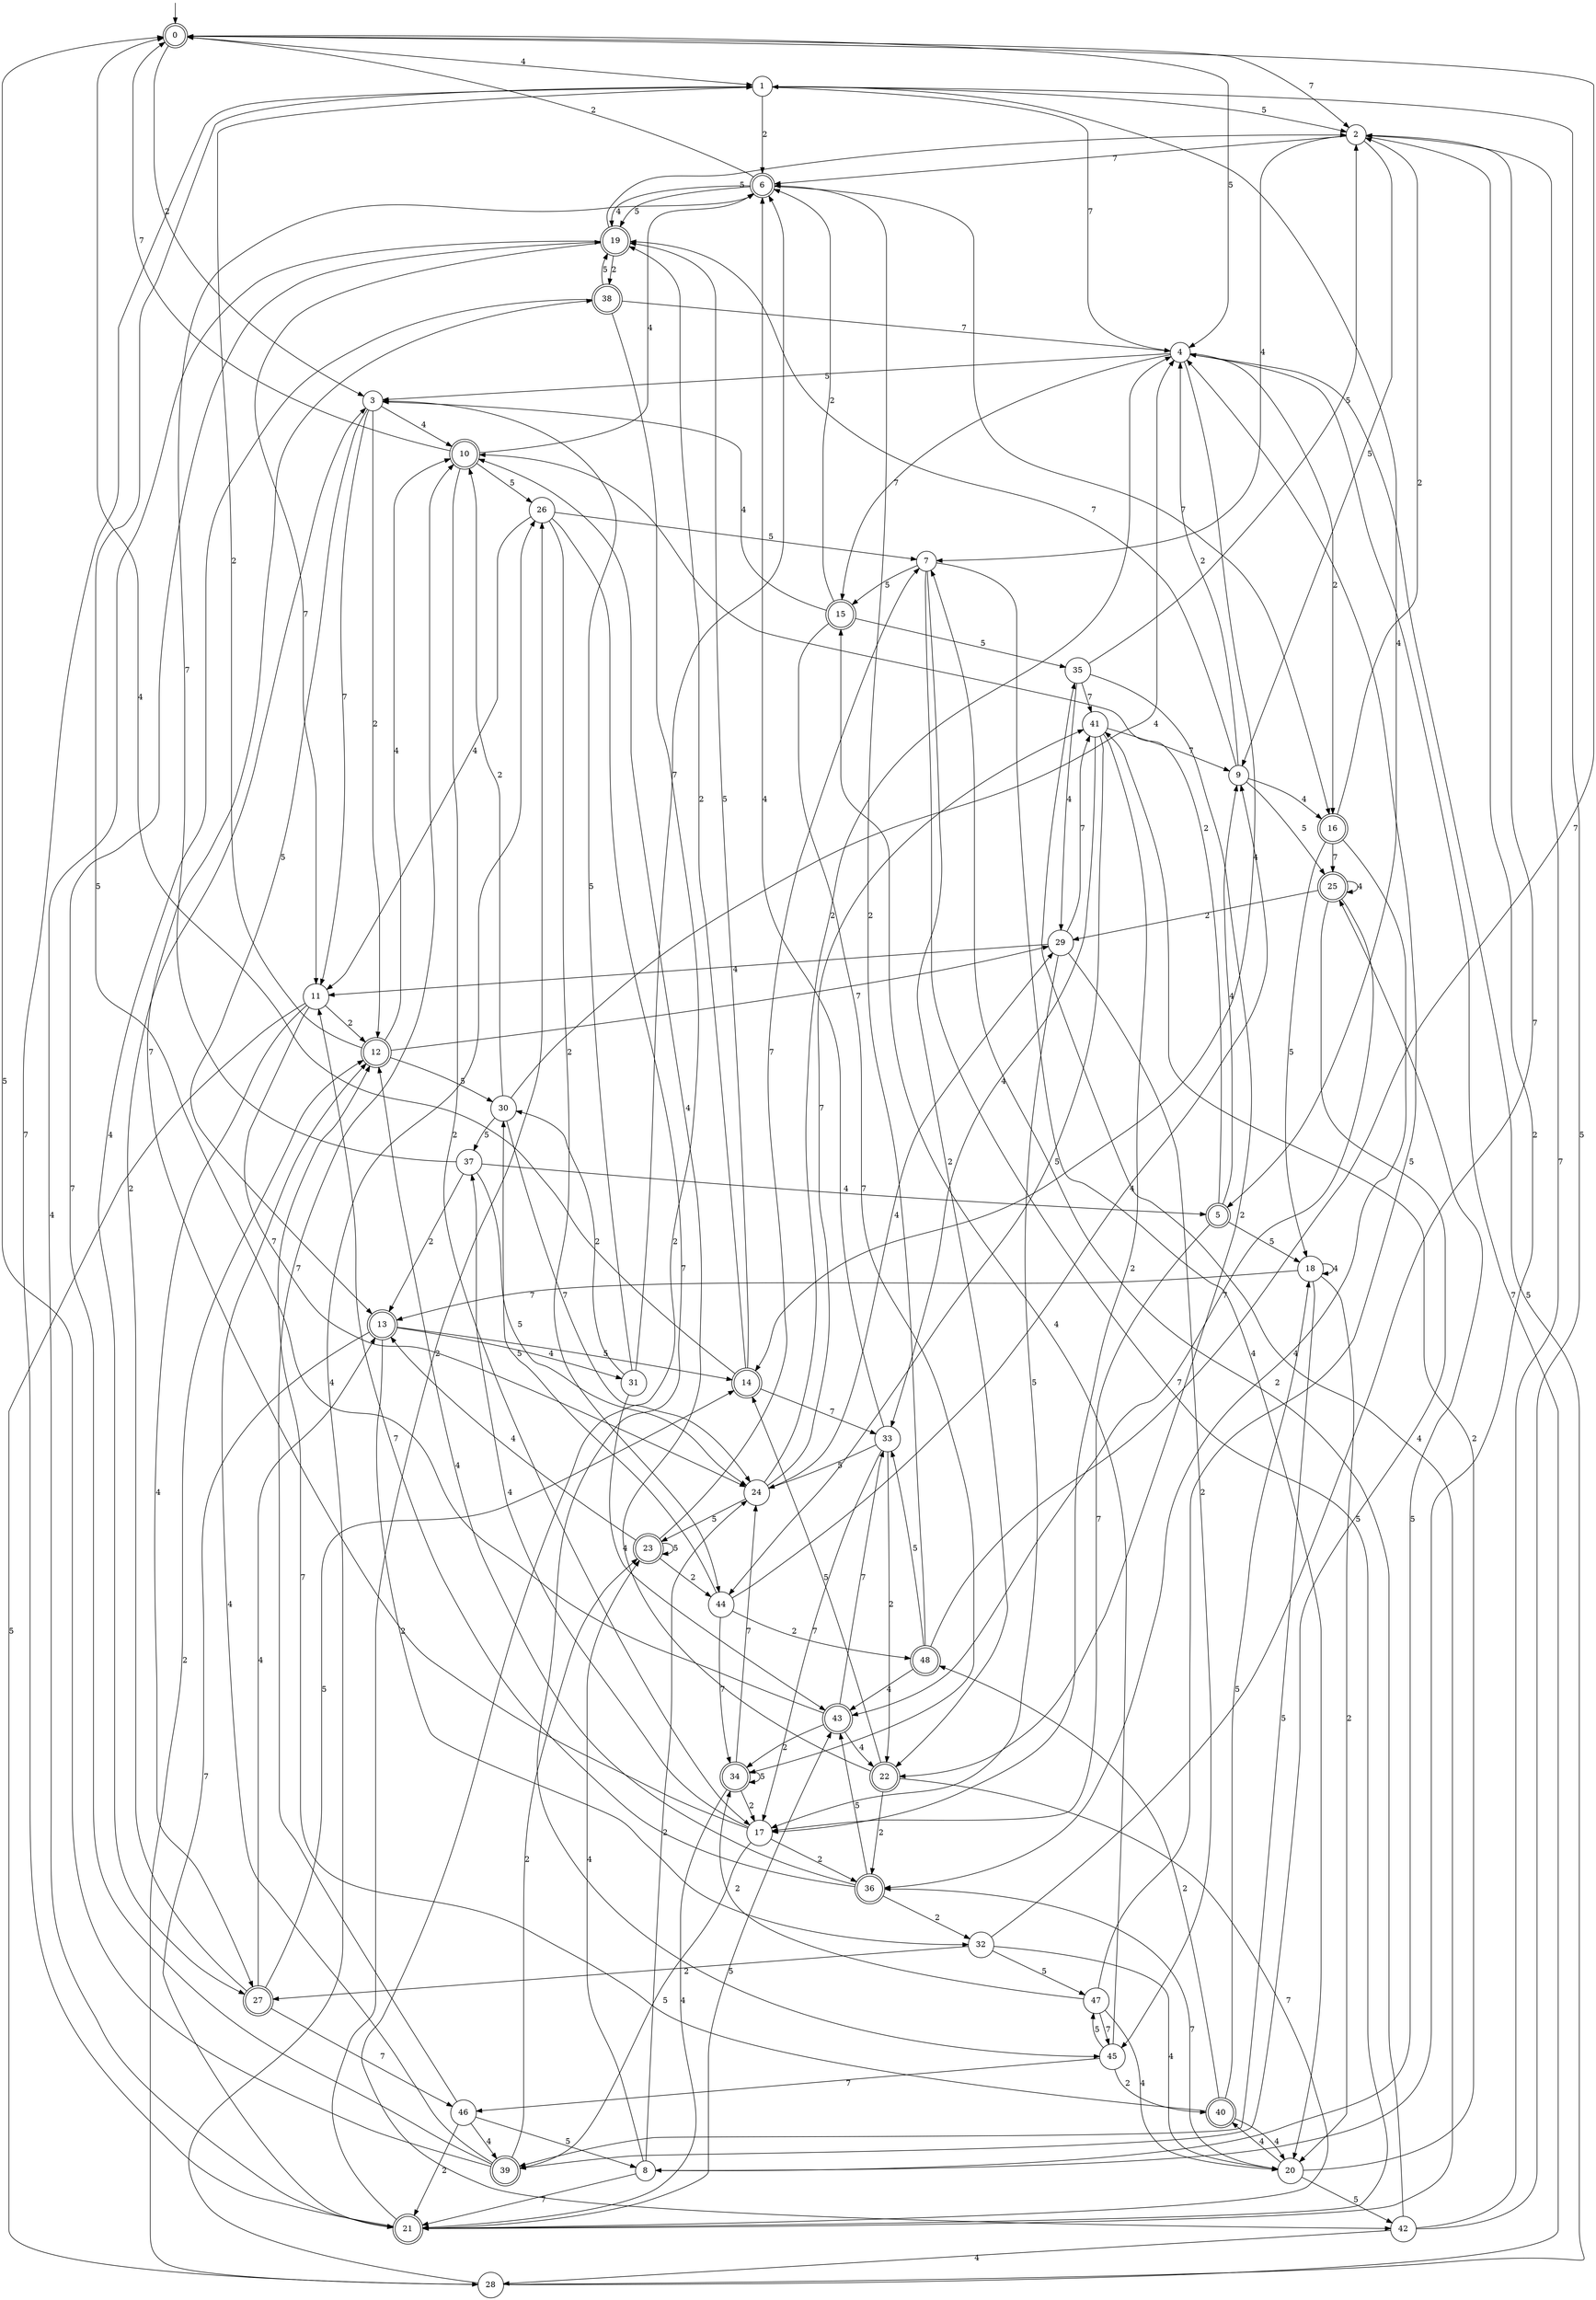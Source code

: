 digraph g {

	s0 [shape="doublecircle" label="0"];
	s1 [shape="circle" label="1"];
	s2 [shape="circle" label="2"];
	s3 [shape="circle" label="3"];
	s4 [shape="circle" label="4"];
	s5 [shape="doublecircle" label="5"];
	s6 [shape="doublecircle" label="6"];
	s7 [shape="circle" label="7"];
	s8 [shape="circle" label="8"];
	s9 [shape="circle" label="9"];
	s10 [shape="doublecircle" label="10"];
	s11 [shape="circle" label="11"];
	s12 [shape="doublecircle" label="12"];
	s13 [shape="doublecircle" label="13"];
	s14 [shape="doublecircle" label="14"];
	s15 [shape="doublecircle" label="15"];
	s16 [shape="doublecircle" label="16"];
	s17 [shape="circle" label="17"];
	s18 [shape="circle" label="18"];
	s19 [shape="doublecircle" label="19"];
	s20 [shape="circle" label="20"];
	s21 [shape="doublecircle" label="21"];
	s22 [shape="doublecircle" label="22"];
	s23 [shape="doublecircle" label="23"];
	s24 [shape="circle" label="24"];
	s25 [shape="doublecircle" label="25"];
	s26 [shape="circle" label="26"];
	s27 [shape="doublecircle" label="27"];
	s28 [shape="circle" label="28"];
	s29 [shape="circle" label="29"];
	s30 [shape="circle" label="30"];
	s31 [shape="circle" label="31"];
	s32 [shape="circle" label="32"];
	s33 [shape="circle" label="33"];
	s34 [shape="doublecircle" label="34"];
	s35 [shape="circle" label="35"];
	s36 [shape="doublecircle" label="36"];
	s37 [shape="circle" label="37"];
	s38 [shape="doublecircle" label="38"];
	s39 [shape="doublecircle" label="39"];
	s40 [shape="doublecircle" label="40"];
	s41 [shape="circle" label="41"];
	s42 [shape="circle" label="42"];
	s43 [shape="doublecircle" label="43"];
	s44 [shape="circle" label="44"];
	s45 [shape="circle" label="45"];
	s46 [shape="circle" label="46"];
	s47 [shape="circle" label="47"];
	s48 [shape="doublecircle" label="48"];
	s0 -> s1 [label="4"];
	s0 -> s2 [label="7"];
	s0 -> s3 [label="2"];
	s0 -> s4 [label="5"];
	s1 -> s5 [label="4"];
	s1 -> s4 [label="7"];
	s1 -> s6 [label="2"];
	s1 -> s2 [label="5"];
	s2 -> s7 [label="4"];
	s2 -> s6 [label="7"];
	s2 -> s8 [label="2"];
	s2 -> s9 [label="5"];
	s3 -> s10 [label="4"];
	s3 -> s11 [label="7"];
	s3 -> s12 [label="2"];
	s3 -> s13 [label="5"];
	s4 -> s14 [label="4"];
	s4 -> s15 [label="7"];
	s4 -> s16 [label="2"];
	s4 -> s3 [label="5"];
	s5 -> s9 [label="4"];
	s5 -> s17 [label="7"];
	s5 -> s10 [label="2"];
	s5 -> s18 [label="5"];
	s6 -> s19 [label="4"];
	s6 -> s16 [label="7"];
	s6 -> s0 [label="2"];
	s6 -> s19 [label="5"];
	s7 -> s20 [label="4"];
	s7 -> s21 [label="7"];
	s7 -> s22 [label="2"];
	s7 -> s15 [label="5"];
	s8 -> s23 [label="4"];
	s8 -> s21 [label="7"];
	s8 -> s24 [label="2"];
	s8 -> s25 [label="5"];
	s9 -> s16 [label="4"];
	s9 -> s19 [label="7"];
	s9 -> s4 [label="2"];
	s9 -> s25 [label="5"];
	s10 -> s6 [label="4"];
	s10 -> s0 [label="7"];
	s10 -> s17 [label="2"];
	s10 -> s26 [label="5"];
	s11 -> s27 [label="4"];
	s11 -> s24 [label="7"];
	s11 -> s12 [label="2"];
	s11 -> s28 [label="5"];
	s12 -> s10 [label="4"];
	s12 -> s29 [label="7"];
	s12 -> s1 [label="2"];
	s12 -> s30 [label="5"];
	s13 -> s31 [label="4"];
	s13 -> s21 [label="7"];
	s13 -> s32 [label="2"];
	s13 -> s14 [label="5"];
	s14 -> s0 [label="4"];
	s14 -> s33 [label="7"];
	s14 -> s19 [label="2"];
	s14 -> s19 [label="5"];
	s15 -> s3 [label="4"];
	s15 -> s34 [label="7"];
	s15 -> s6 [label="2"];
	s15 -> s35 [label="5"];
	s16 -> s36 [label="4"];
	s16 -> s25 [label="7"];
	s16 -> s2 [label="2"];
	s16 -> s18 [label="5"];
	s17 -> s37 [label="4"];
	s17 -> s38 [label="7"];
	s17 -> s36 [label="2"];
	s17 -> s39 [label="5"];
	s18 -> s18 [label="4"];
	s18 -> s13 [label="7"];
	s18 -> s20 [label="2"];
	s18 -> s39 [label="5"];
	s19 -> s21 [label="4"];
	s19 -> s11 [label="7"];
	s19 -> s38 [label="2"];
	s19 -> s2 [label="5"];
	s20 -> s40 [label="4"];
	s20 -> s36 [label="7"];
	s20 -> s41 [label="2"];
	s20 -> s42 [label="5"];
	s21 -> s35 [label="4"];
	s21 -> s1 [label="7"];
	s21 -> s26 [label="2"];
	s21 -> s43 [label="5"];
	s22 -> s10 [label="4"];
	s22 -> s21 [label="7"];
	s22 -> s36 [label="2"];
	s22 -> s14 [label="5"];
	s23 -> s13 [label="4"];
	s23 -> s7 [label="7"];
	s23 -> s44 [label="2"];
	s23 -> s23 [label="5"];
	s24 -> s29 [label="4"];
	s24 -> s41 [label="7"];
	s24 -> s4 [label="2"];
	s24 -> s23 [label="5"];
	s25 -> s25 [label="4"];
	s25 -> s43 [label="7"];
	s25 -> s29 [label="2"];
	s25 -> s39 [label="5"];
	s26 -> s11 [label="4"];
	s26 -> s45 [label="7"];
	s26 -> s44 [label="2"];
	s26 -> s7 [label="5"];
	s27 -> s13 [label="4"];
	s27 -> s46 [label="7"];
	s27 -> s3 [label="2"];
	s27 -> s14 [label="5"];
	s28 -> s26 [label="4"];
	s28 -> s4 [label="7"];
	s28 -> s12 [label="2"];
	s28 -> s4 [label="5"];
	s29 -> s11 [label="4"];
	s29 -> s41 [label="7"];
	s29 -> s45 [label="2"];
	s29 -> s17 [label="5"];
	s30 -> s4 [label="4"];
	s30 -> s24 [label="7"];
	s30 -> s10 [label="2"];
	s30 -> s37 [label="5"];
	s31 -> s43 [label="4"];
	s31 -> s6 [label="7"];
	s31 -> s30 [label="2"];
	s31 -> s3 [label="5"];
	s32 -> s20 [label="4"];
	s32 -> s2 [label="7"];
	s32 -> s27 [label="2"];
	s32 -> s47 [label="5"];
	s33 -> s6 [label="4"];
	s33 -> s17 [label="7"];
	s33 -> s22 [label="2"];
	s33 -> s24 [label="5"];
	s34 -> s21 [label="4"];
	s34 -> s24 [label="7"];
	s34 -> s17 [label="2"];
	s34 -> s34 [label="5"];
	s35 -> s29 [label="4"];
	s35 -> s41 [label="7"];
	s35 -> s22 [label="2"];
	s35 -> s2 [label="5"];
	s36 -> s12 [label="4"];
	s36 -> s11 [label="7"];
	s36 -> s32 [label="2"];
	s36 -> s43 [label="5"];
	s37 -> s5 [label="4"];
	s37 -> s6 [label="7"];
	s37 -> s13 [label="2"];
	s37 -> s24 [label="5"];
	s38 -> s27 [label="4"];
	s38 -> s4 [label="7"];
	s38 -> s42 [label="2"];
	s38 -> s19 [label="5"];
	s39 -> s12 [label="4"];
	s39 -> s19 [label="7"];
	s39 -> s23 [label="2"];
	s39 -> s0 [label="5"];
	s40 -> s20 [label="4"];
	s40 -> s12 [label="7"];
	s40 -> s48 [label="2"];
	s40 -> s18 [label="5"];
	s41 -> s33 [label="4"];
	s41 -> s9 [label="7"];
	s41 -> s17 [label="2"];
	s41 -> s44 [label="5"];
	s42 -> s28 [label="4"];
	s42 -> s2 [label="7"];
	s42 -> s7 [label="2"];
	s42 -> s1 [label="5"];
	s43 -> s22 [label="4"];
	s43 -> s33 [label="7"];
	s43 -> s34 [label="2"];
	s43 -> s1 [label="5"];
	s44 -> s9 [label="4"];
	s44 -> s34 [label="7"];
	s44 -> s48 [label="2"];
	s44 -> s30 [label="5"];
	s45 -> s15 [label="4"];
	s45 -> s46 [label="7"];
	s45 -> s40 [label="2"];
	s45 -> s47 [label="5"];
	s46 -> s39 [label="4"];
	s46 -> s10 [label="7"];
	s46 -> s21 [label="2"];
	s46 -> s8 [label="5"];
	s47 -> s20 [label="4"];
	s47 -> s45 [label="7"];
	s47 -> s34 [label="2"];
	s47 -> s4 [label="5"];
	s48 -> s43 [label="4"];
	s48 -> s0 [label="7"];
	s48 -> s6 [label="2"];
	s48 -> s33 [label="5"];

__start0 [label="" shape="none" width="0" height="0"];
__start0 -> s0;

}
